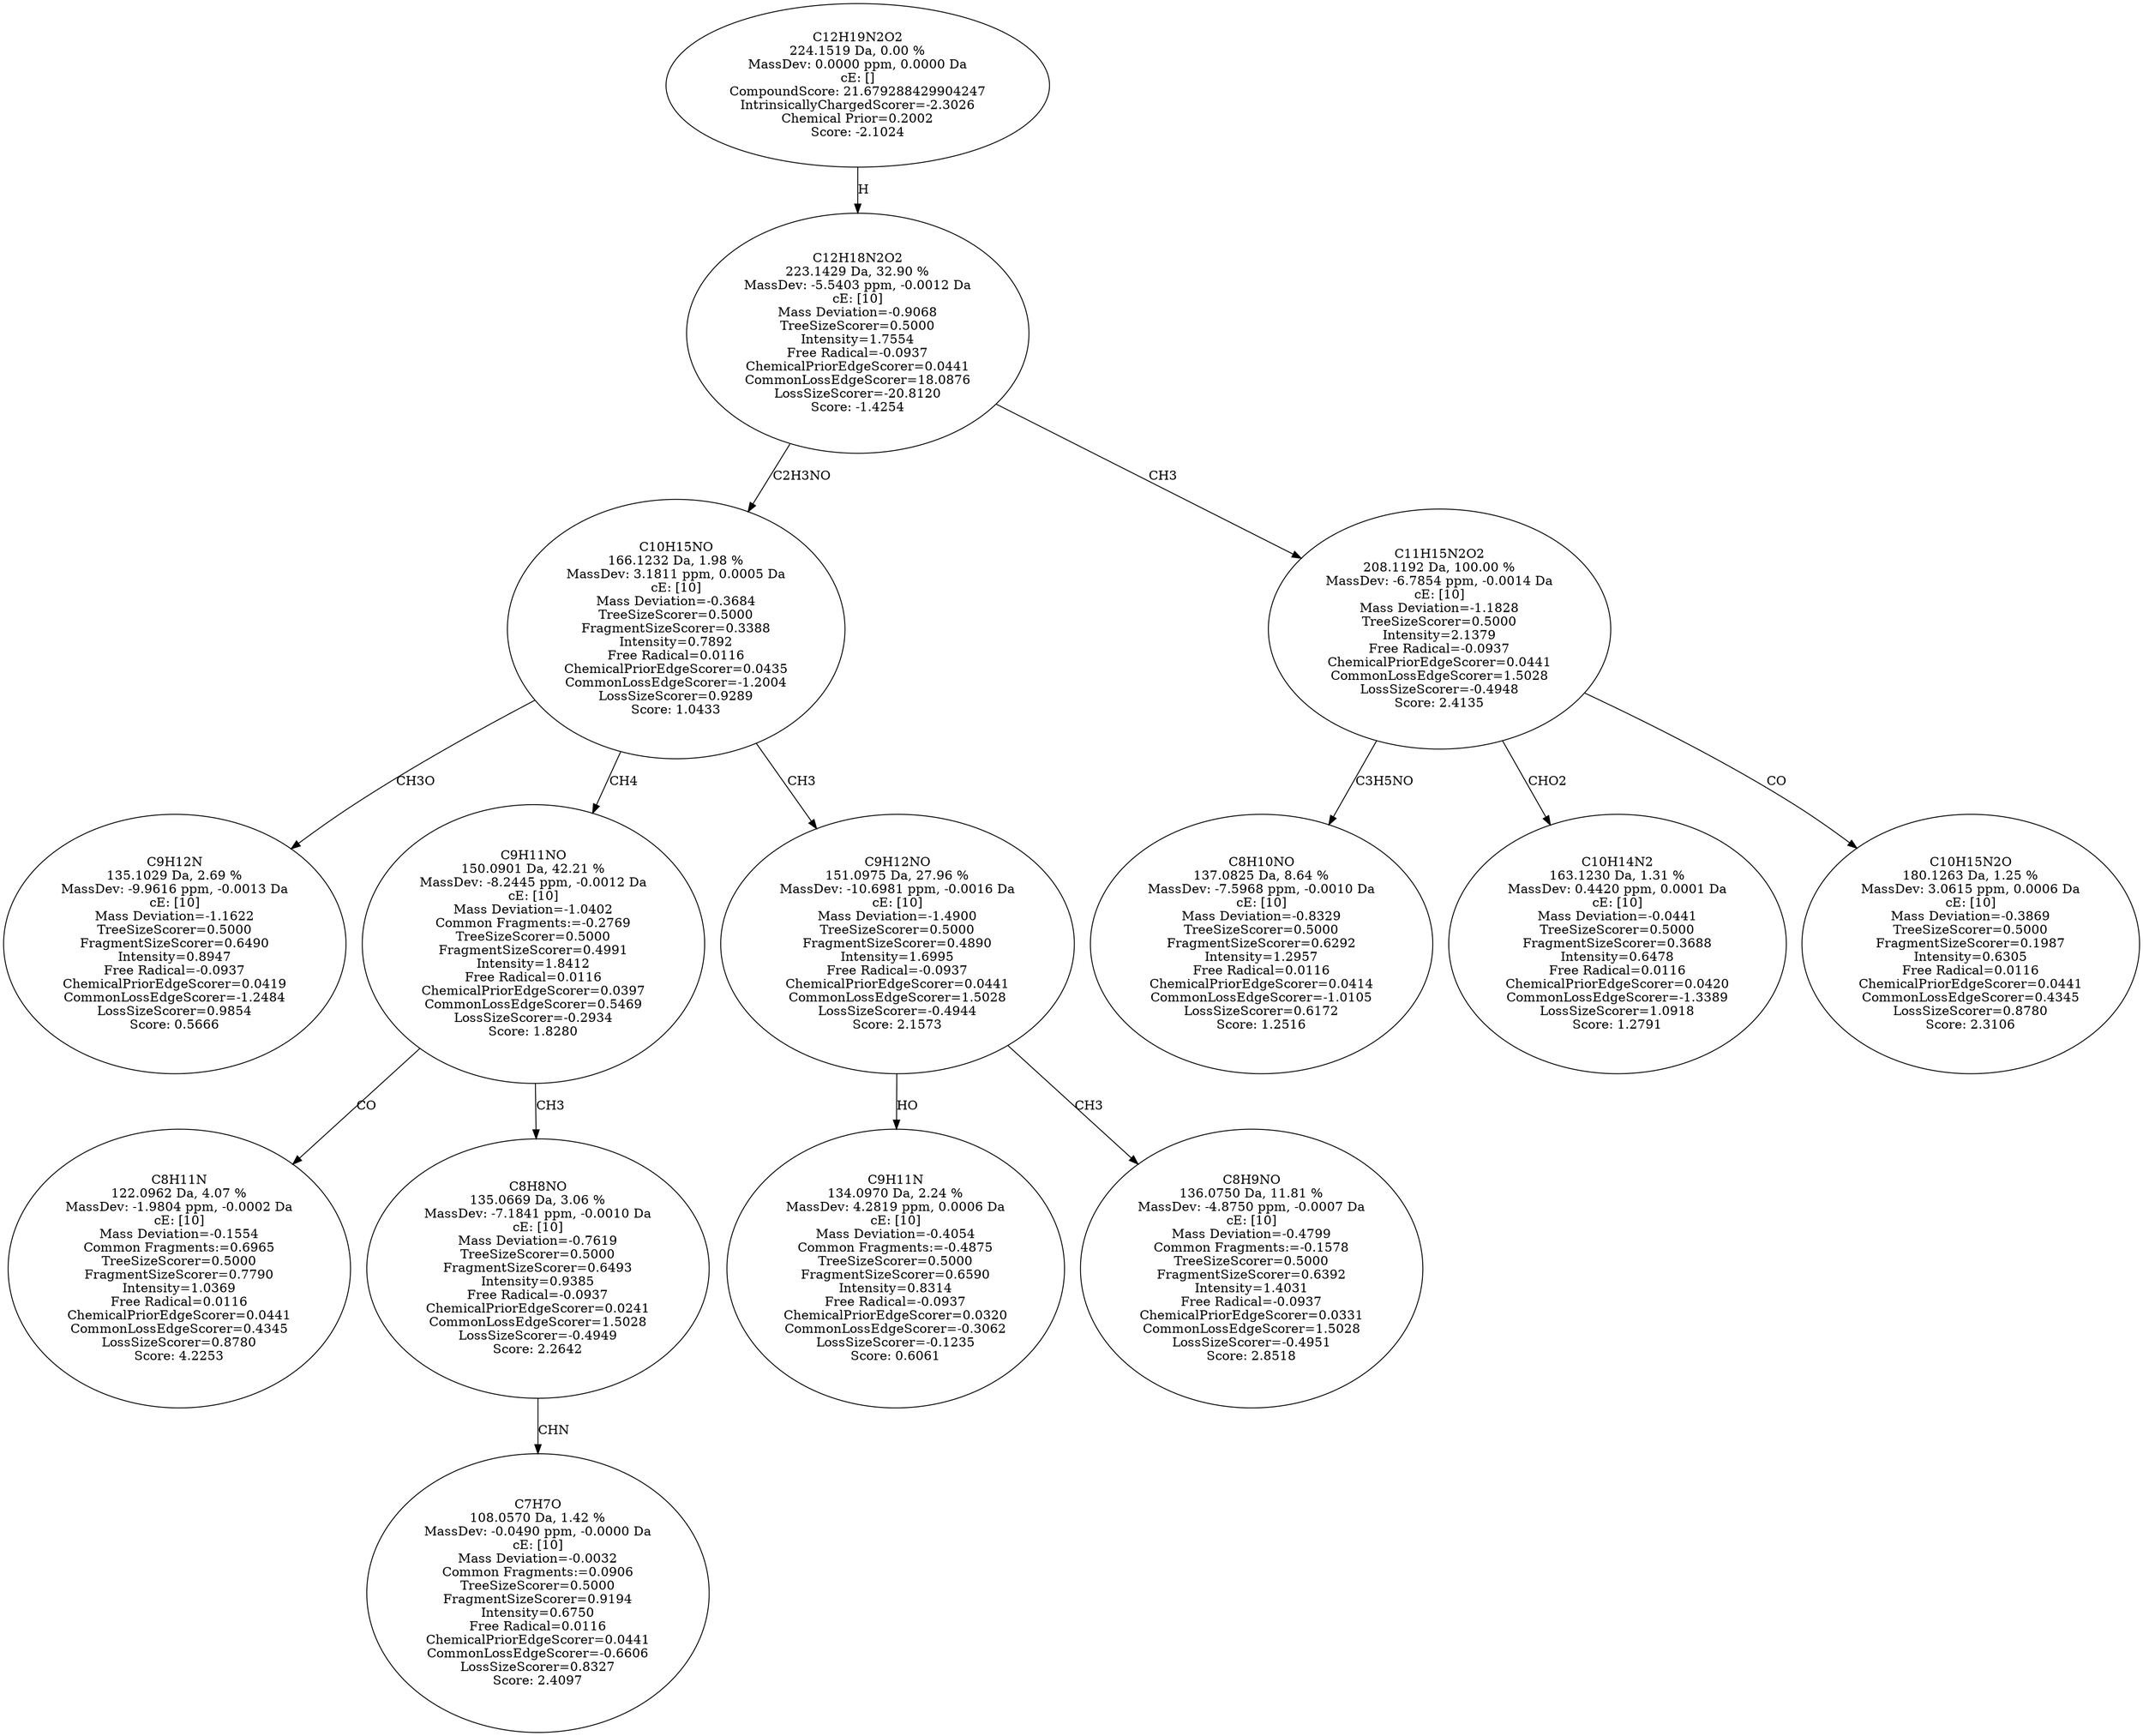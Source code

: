 strict digraph {
v1 [label="C9H12N\n135.1029 Da, 2.69 %\nMassDev: -9.9616 ppm, -0.0013 Da\ncE: [10]\nMass Deviation=-1.1622\nTreeSizeScorer=0.5000\nFragmentSizeScorer=0.6490\nIntensity=0.8947\nFree Radical=-0.0937\nChemicalPriorEdgeScorer=0.0419\nCommonLossEdgeScorer=-1.2484\nLossSizeScorer=0.9854\nScore: 0.5666"];
v2 [label="C8H11N\n122.0962 Da, 4.07 %\nMassDev: -1.9804 ppm, -0.0002 Da\ncE: [10]\nMass Deviation=-0.1554\nCommon Fragments:=0.6965\nTreeSizeScorer=0.5000\nFragmentSizeScorer=0.7790\nIntensity=1.0369\nFree Radical=0.0116\nChemicalPriorEdgeScorer=0.0441\nCommonLossEdgeScorer=0.4345\nLossSizeScorer=0.8780\nScore: 4.2253"];
v3 [label="C7H7O\n108.0570 Da, 1.42 %\nMassDev: -0.0490 ppm, -0.0000 Da\ncE: [10]\nMass Deviation=-0.0032\nCommon Fragments:=0.0906\nTreeSizeScorer=0.5000\nFragmentSizeScorer=0.9194\nIntensity=0.6750\nFree Radical=0.0116\nChemicalPriorEdgeScorer=0.0441\nCommonLossEdgeScorer=-0.6606\nLossSizeScorer=0.8327\nScore: 2.4097"];
v4 [label="C8H8NO\n135.0669 Da, 3.06 %\nMassDev: -7.1841 ppm, -0.0010 Da\ncE: [10]\nMass Deviation=-0.7619\nTreeSizeScorer=0.5000\nFragmentSizeScorer=0.6493\nIntensity=0.9385\nFree Radical=-0.0937\nChemicalPriorEdgeScorer=0.0241\nCommonLossEdgeScorer=1.5028\nLossSizeScorer=-0.4949\nScore: 2.2642"];
v5 [label="C9H11NO\n150.0901 Da, 42.21 %\nMassDev: -8.2445 ppm, -0.0012 Da\ncE: [10]\nMass Deviation=-1.0402\nCommon Fragments:=-0.2769\nTreeSizeScorer=0.5000\nFragmentSizeScorer=0.4991\nIntensity=1.8412\nFree Radical=0.0116\nChemicalPriorEdgeScorer=0.0397\nCommonLossEdgeScorer=0.5469\nLossSizeScorer=-0.2934\nScore: 1.8280"];
v6 [label="C9H11N\n134.0970 Da, 2.24 %\nMassDev: 4.2819 ppm, 0.0006 Da\ncE: [10]\nMass Deviation=-0.4054\nCommon Fragments:=-0.4875\nTreeSizeScorer=0.5000\nFragmentSizeScorer=0.6590\nIntensity=0.8314\nFree Radical=-0.0937\nChemicalPriorEdgeScorer=0.0320\nCommonLossEdgeScorer=-0.3062\nLossSizeScorer=-0.1235\nScore: 0.6061"];
v7 [label="C8H9NO\n136.0750 Da, 11.81 %\nMassDev: -4.8750 ppm, -0.0007 Da\ncE: [10]\nMass Deviation=-0.4799\nCommon Fragments:=-0.1578\nTreeSizeScorer=0.5000\nFragmentSizeScorer=0.6392\nIntensity=1.4031\nFree Radical=-0.0937\nChemicalPriorEdgeScorer=0.0331\nCommonLossEdgeScorer=1.5028\nLossSizeScorer=-0.4951\nScore: 2.8518"];
v8 [label="C9H12NO\n151.0975 Da, 27.96 %\nMassDev: -10.6981 ppm, -0.0016 Da\ncE: [10]\nMass Deviation=-1.4900\nTreeSizeScorer=0.5000\nFragmentSizeScorer=0.4890\nIntensity=1.6995\nFree Radical=-0.0937\nChemicalPriorEdgeScorer=0.0441\nCommonLossEdgeScorer=1.5028\nLossSizeScorer=-0.4944\nScore: 2.1573"];
v9 [label="C10H15NO\n166.1232 Da, 1.98 %\nMassDev: 3.1811 ppm, 0.0005 Da\ncE: [10]\nMass Deviation=-0.3684\nTreeSizeScorer=0.5000\nFragmentSizeScorer=0.3388\nIntensity=0.7892\nFree Radical=0.0116\nChemicalPriorEdgeScorer=0.0435\nCommonLossEdgeScorer=-1.2004\nLossSizeScorer=0.9289\nScore: 1.0433"];
v10 [label="C8H10NO\n137.0825 Da, 8.64 %\nMassDev: -7.5968 ppm, -0.0010 Da\ncE: [10]\nMass Deviation=-0.8329\nTreeSizeScorer=0.5000\nFragmentSizeScorer=0.6292\nIntensity=1.2957\nFree Radical=0.0116\nChemicalPriorEdgeScorer=0.0414\nCommonLossEdgeScorer=-1.0105\nLossSizeScorer=0.6172\nScore: 1.2516"];
v11 [label="C10H14N2\n163.1230 Da, 1.31 %\nMassDev: 0.4420 ppm, 0.0001 Da\ncE: [10]\nMass Deviation=-0.0441\nTreeSizeScorer=0.5000\nFragmentSizeScorer=0.3688\nIntensity=0.6478\nFree Radical=0.0116\nChemicalPriorEdgeScorer=0.0420\nCommonLossEdgeScorer=-1.3389\nLossSizeScorer=1.0918\nScore: 1.2791"];
v12 [label="C10H15N2O\n180.1263 Da, 1.25 %\nMassDev: 3.0615 ppm, 0.0006 Da\ncE: [10]\nMass Deviation=-0.3869\nTreeSizeScorer=0.5000\nFragmentSizeScorer=0.1987\nIntensity=0.6305\nFree Radical=0.0116\nChemicalPriorEdgeScorer=0.0441\nCommonLossEdgeScorer=0.4345\nLossSizeScorer=0.8780\nScore: 2.3106"];
v13 [label="C11H15N2O2\n208.1192 Da, 100.00 %\nMassDev: -6.7854 ppm, -0.0014 Da\ncE: [10]\nMass Deviation=-1.1828\nTreeSizeScorer=0.5000\nIntensity=2.1379\nFree Radical=-0.0937\nChemicalPriorEdgeScorer=0.0441\nCommonLossEdgeScorer=1.5028\nLossSizeScorer=-0.4948\nScore: 2.4135"];
v14 [label="C12H18N2O2\n223.1429 Da, 32.90 %\nMassDev: -5.5403 ppm, -0.0012 Da\ncE: [10]\nMass Deviation=-0.9068\nTreeSizeScorer=0.5000\nIntensity=1.7554\nFree Radical=-0.0937\nChemicalPriorEdgeScorer=0.0441\nCommonLossEdgeScorer=18.0876\nLossSizeScorer=-20.8120\nScore: -1.4254"];
v15 [label="C12H19N2O2\n224.1519 Da, 0.00 %\nMassDev: 0.0000 ppm, 0.0000 Da\ncE: []\nCompoundScore: 21.679288429904247\nIntrinsicallyChargedScorer=-2.3026\nChemical Prior=0.2002\nScore: -2.1024"];
v9 -> v1 [label="CH3O"];
v5 -> v2 [label="CO"];
v4 -> v3 [label="CHN"];
v5 -> v4 [label="CH3"];
v9 -> v5 [label="CH4"];
v8 -> v6 [label="HO"];
v8 -> v7 [label="CH3"];
v9 -> v8 [label="CH3"];
v14 -> v9 [label="C2H3NO"];
v13 -> v10 [label="C3H5NO"];
v13 -> v11 [label="CHO2"];
v13 -> v12 [label="CO"];
v14 -> v13 [label="CH3"];
v15 -> v14 [label="H"];
}